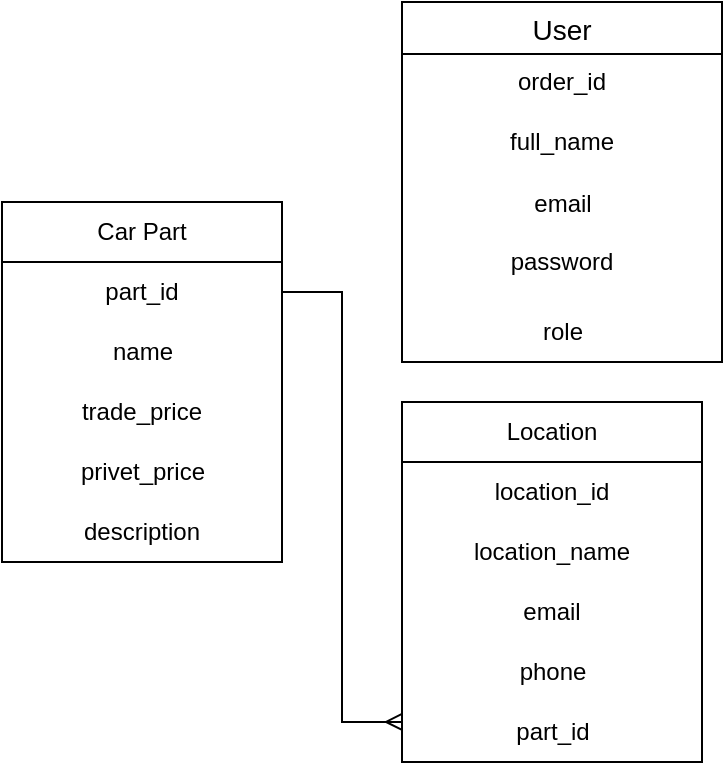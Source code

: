 <mxfile version="24.7.17">
  <diagram id="R2lEEEUBdFMjLlhIrx00" name="Page-1">
    <mxGraphModel dx="1195" dy="615" grid="1" gridSize="10" guides="1" tooltips="1" connect="1" arrows="1" fold="1" page="1" pageScale="1" pageWidth="850" pageHeight="1100" math="0" shadow="0" extFonts="Permanent Marker^https://fonts.googleapis.com/css?family=Permanent+Marker">
      <root>
        <mxCell id="0" />
        <mxCell id="1" parent="0" />
        <mxCell id="NTpek4Bd8BuW0H9qJJsr-1" value="Location" style="swimlane;fontStyle=0;childLayout=stackLayout;horizontal=1;startSize=30;horizontalStack=0;resizeParent=1;resizeParentMax=0;resizeLast=0;collapsible=1;marginBottom=0;whiteSpace=wrap;html=1;" parent="1" vertex="1">
          <mxGeometry x="430" y="220" width="150" height="180" as="geometry">
            <mxRectangle x="160" y="90" width="90" height="30" as="alternateBounds" />
          </mxGeometry>
        </mxCell>
        <mxCell id="NTpek4Bd8BuW0H9qJJsr-2" value="location_id" style="text;strokeColor=none;fillColor=none;align=center;verticalAlign=middle;spacingLeft=4;spacingRight=4;overflow=hidden;points=[[0,0.5],[1,0.5]];portConstraint=eastwest;rotatable=0;whiteSpace=wrap;html=1;" parent="NTpek4Bd8BuW0H9qJJsr-1" vertex="1">
          <mxGeometry y="30" width="150" height="30" as="geometry" />
        </mxCell>
        <mxCell id="NTpek4Bd8BuW0H9qJJsr-3" value="location_name" style="text;strokeColor=none;fillColor=none;align=center;verticalAlign=middle;spacingLeft=4;spacingRight=4;overflow=hidden;points=[[0,0.5],[1,0.5]];portConstraint=eastwest;rotatable=0;whiteSpace=wrap;html=1;" parent="NTpek4Bd8BuW0H9qJJsr-1" vertex="1">
          <mxGeometry y="60" width="150" height="30" as="geometry" />
        </mxCell>
        <mxCell id="NTpek4Bd8BuW0H9qJJsr-4" value="email" style="text;strokeColor=none;fillColor=none;align=center;verticalAlign=middle;spacingLeft=4;spacingRight=4;overflow=hidden;points=[[0,0.5],[1,0.5]];portConstraint=eastwest;rotatable=0;whiteSpace=wrap;html=1;" parent="NTpek4Bd8BuW0H9qJJsr-1" vertex="1">
          <mxGeometry y="90" width="150" height="30" as="geometry" />
        </mxCell>
        <mxCell id="NTpek4Bd8BuW0H9qJJsr-31" value="phone" style="text;html=1;align=center;verticalAlign=middle;resizable=0;points=[];autosize=1;strokeColor=none;fillColor=none;" parent="NTpek4Bd8BuW0H9qJJsr-1" vertex="1">
          <mxGeometry y="120" width="150" height="30" as="geometry" />
        </mxCell>
        <mxCell id="NTpek4Bd8BuW0H9qJJsr-5" value="part_id" style="text;html=1;align=center;verticalAlign=middle;resizable=0;points=[];autosize=1;strokeColor=none;fillColor=none;" parent="NTpek4Bd8BuW0H9qJJsr-1" vertex="1">
          <mxGeometry y="150" width="150" height="30" as="geometry" />
        </mxCell>
        <mxCell id="NTpek4Bd8BuW0H9qJJsr-10" value="Car Part" style="swimlane;fontStyle=0;childLayout=stackLayout;horizontal=1;startSize=30;horizontalStack=0;resizeParent=1;resizeParentMax=0;resizeLast=0;collapsible=1;marginBottom=0;whiteSpace=wrap;html=1;" parent="1" vertex="1">
          <mxGeometry x="230" y="120" width="140" height="180" as="geometry" />
        </mxCell>
        <mxCell id="NTpek4Bd8BuW0H9qJJsr-11" value="part_id" style="text;strokeColor=none;fillColor=none;align=center;verticalAlign=middle;spacingLeft=4;spacingRight=4;overflow=hidden;points=[[0,0.5],[1,0.5]];portConstraint=eastwest;rotatable=0;whiteSpace=wrap;html=1;" parent="NTpek4Bd8BuW0H9qJJsr-10" vertex="1">
          <mxGeometry y="30" width="140" height="30" as="geometry" />
        </mxCell>
        <mxCell id="NTpek4Bd8BuW0H9qJJsr-18" value="name" style="text;html=1;align=center;verticalAlign=middle;resizable=0;points=[];autosize=1;strokeColor=none;fillColor=none;" parent="NTpek4Bd8BuW0H9qJJsr-10" vertex="1">
          <mxGeometry y="60" width="140" height="30" as="geometry" />
        </mxCell>
        <mxCell id="NTpek4Bd8BuW0H9qJJsr-12" value="trade_price" style="text;strokeColor=none;fillColor=none;align=center;verticalAlign=middle;spacingLeft=4;spacingRight=4;overflow=hidden;points=[[0,0.5],[1,0.5]];portConstraint=eastwest;rotatable=0;whiteSpace=wrap;html=1;" parent="NTpek4Bd8BuW0H9qJJsr-10" vertex="1">
          <mxGeometry y="90" width="140" height="30" as="geometry" />
        </mxCell>
        <mxCell id="NTpek4Bd8BuW0H9qJJsr-29" value="privet_price" style="text;html=1;align=center;verticalAlign=middle;resizable=0;points=[];autosize=1;strokeColor=none;fillColor=none;" parent="NTpek4Bd8BuW0H9qJJsr-10" vertex="1">
          <mxGeometry y="120" width="140" height="30" as="geometry" />
        </mxCell>
        <mxCell id="NTpek4Bd8BuW0H9qJJsr-13" value="description" style="text;strokeColor=none;fillColor=none;align=center;verticalAlign=middle;spacingLeft=4;spacingRight=4;overflow=hidden;points=[[0,0.5],[1,0.5]];portConstraint=eastwest;rotatable=0;whiteSpace=wrap;html=1;" parent="NTpek4Bd8BuW0H9qJJsr-10" vertex="1">
          <mxGeometry y="150" width="140" height="30" as="geometry" />
        </mxCell>
        <mxCell id="NTpek4Bd8BuW0H9qJJsr-24" value="User" style="swimlane;fontStyle=0;childLayout=stackLayout;horizontal=1;startSize=26;horizontalStack=0;resizeParent=1;resizeParentMax=0;resizeLast=0;collapsible=1;marginBottom=0;align=center;fontSize=14;" parent="1" vertex="1">
          <mxGeometry x="430" y="20" width="160" height="180" as="geometry" />
        </mxCell>
        <mxCell id="NTpek4Bd8BuW0H9qJJsr-25" value="order_id" style="text;strokeColor=none;fillColor=none;spacingLeft=4;spacingRight=4;overflow=hidden;rotatable=0;points=[[0,0.5],[1,0.5]];portConstraint=eastwest;fontSize=12;whiteSpace=wrap;html=1;align=center;" parent="NTpek4Bd8BuW0H9qJJsr-24" vertex="1">
          <mxGeometry y="26" width="160" height="30" as="geometry" />
        </mxCell>
        <mxCell id="NTpek4Bd8BuW0H9qJJsr-26" value="full_name" style="text;strokeColor=none;fillColor=none;spacingLeft=4;spacingRight=4;overflow=hidden;rotatable=0;points=[[0,0.5],[1,0.5]];portConstraint=eastwest;fontSize=12;whiteSpace=wrap;html=1;align=center;" parent="NTpek4Bd8BuW0H9qJJsr-24" vertex="1">
          <mxGeometry y="56" width="160" height="30" as="geometry" />
        </mxCell>
        <mxCell id="NTpek4Bd8BuW0H9qJJsr-30" value="email" style="text;html=1;align=center;verticalAlign=middle;resizable=0;points=[];autosize=1;strokeColor=none;fillColor=none;" parent="NTpek4Bd8BuW0H9qJJsr-24" vertex="1">
          <mxGeometry y="86" width="160" height="30" as="geometry" />
        </mxCell>
        <mxCell id="NTpek4Bd8BuW0H9qJJsr-27" value="password" style="text;strokeColor=none;fillColor=none;spacingLeft=4;spacingRight=4;overflow=hidden;rotatable=0;points=[[0,0.5],[1,0.5]];portConstraint=eastwest;fontSize=12;whiteSpace=wrap;html=1;align=center;" parent="NTpek4Bd8BuW0H9qJJsr-24" vertex="1">
          <mxGeometry y="116" width="160" height="34" as="geometry" />
        </mxCell>
        <mxCell id="88IgYB_SD1-LmbHlugV5-3" value="role" style="text;html=1;align=center;verticalAlign=middle;resizable=0;points=[];autosize=1;strokeColor=none;fillColor=none;" vertex="1" parent="NTpek4Bd8BuW0H9qJJsr-24">
          <mxGeometry y="150" width="160" height="30" as="geometry" />
        </mxCell>
        <mxCell id="88IgYB_SD1-LmbHlugV5-2" value="" style="edgeStyle=entityRelationEdgeStyle;fontSize=12;html=1;endArrow=ERmany;rounded=0;exitX=1;exitY=0.5;exitDx=0;exitDy=0;entryX=0;entryY=0.333;entryDx=0;entryDy=0;entryPerimeter=0;" edge="1" parent="1" source="NTpek4Bd8BuW0H9qJJsr-11" target="NTpek4Bd8BuW0H9qJJsr-5">
          <mxGeometry width="100" height="100" relative="1" as="geometry">
            <mxPoint x="360" y="200" as="sourcePoint" />
            <mxPoint x="460" y="100" as="targetPoint" />
          </mxGeometry>
        </mxCell>
      </root>
    </mxGraphModel>
  </diagram>
</mxfile>
